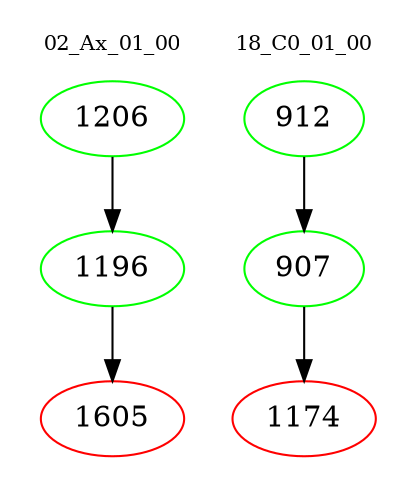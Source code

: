 digraph{
subgraph cluster_0 {
color = white
label = "02_Ax_01_00";
fontsize=10;
T0_1206 [label="1206", color="green"]
T0_1206 -> T0_1196 [color="black"]
T0_1196 [label="1196", color="green"]
T0_1196 -> T0_1605 [color="black"]
T0_1605 [label="1605", color="red"]
}
subgraph cluster_1 {
color = white
label = "18_C0_01_00";
fontsize=10;
T1_912 [label="912", color="green"]
T1_912 -> T1_907 [color="black"]
T1_907 [label="907", color="green"]
T1_907 -> T1_1174 [color="black"]
T1_1174 [label="1174", color="red"]
}
}
